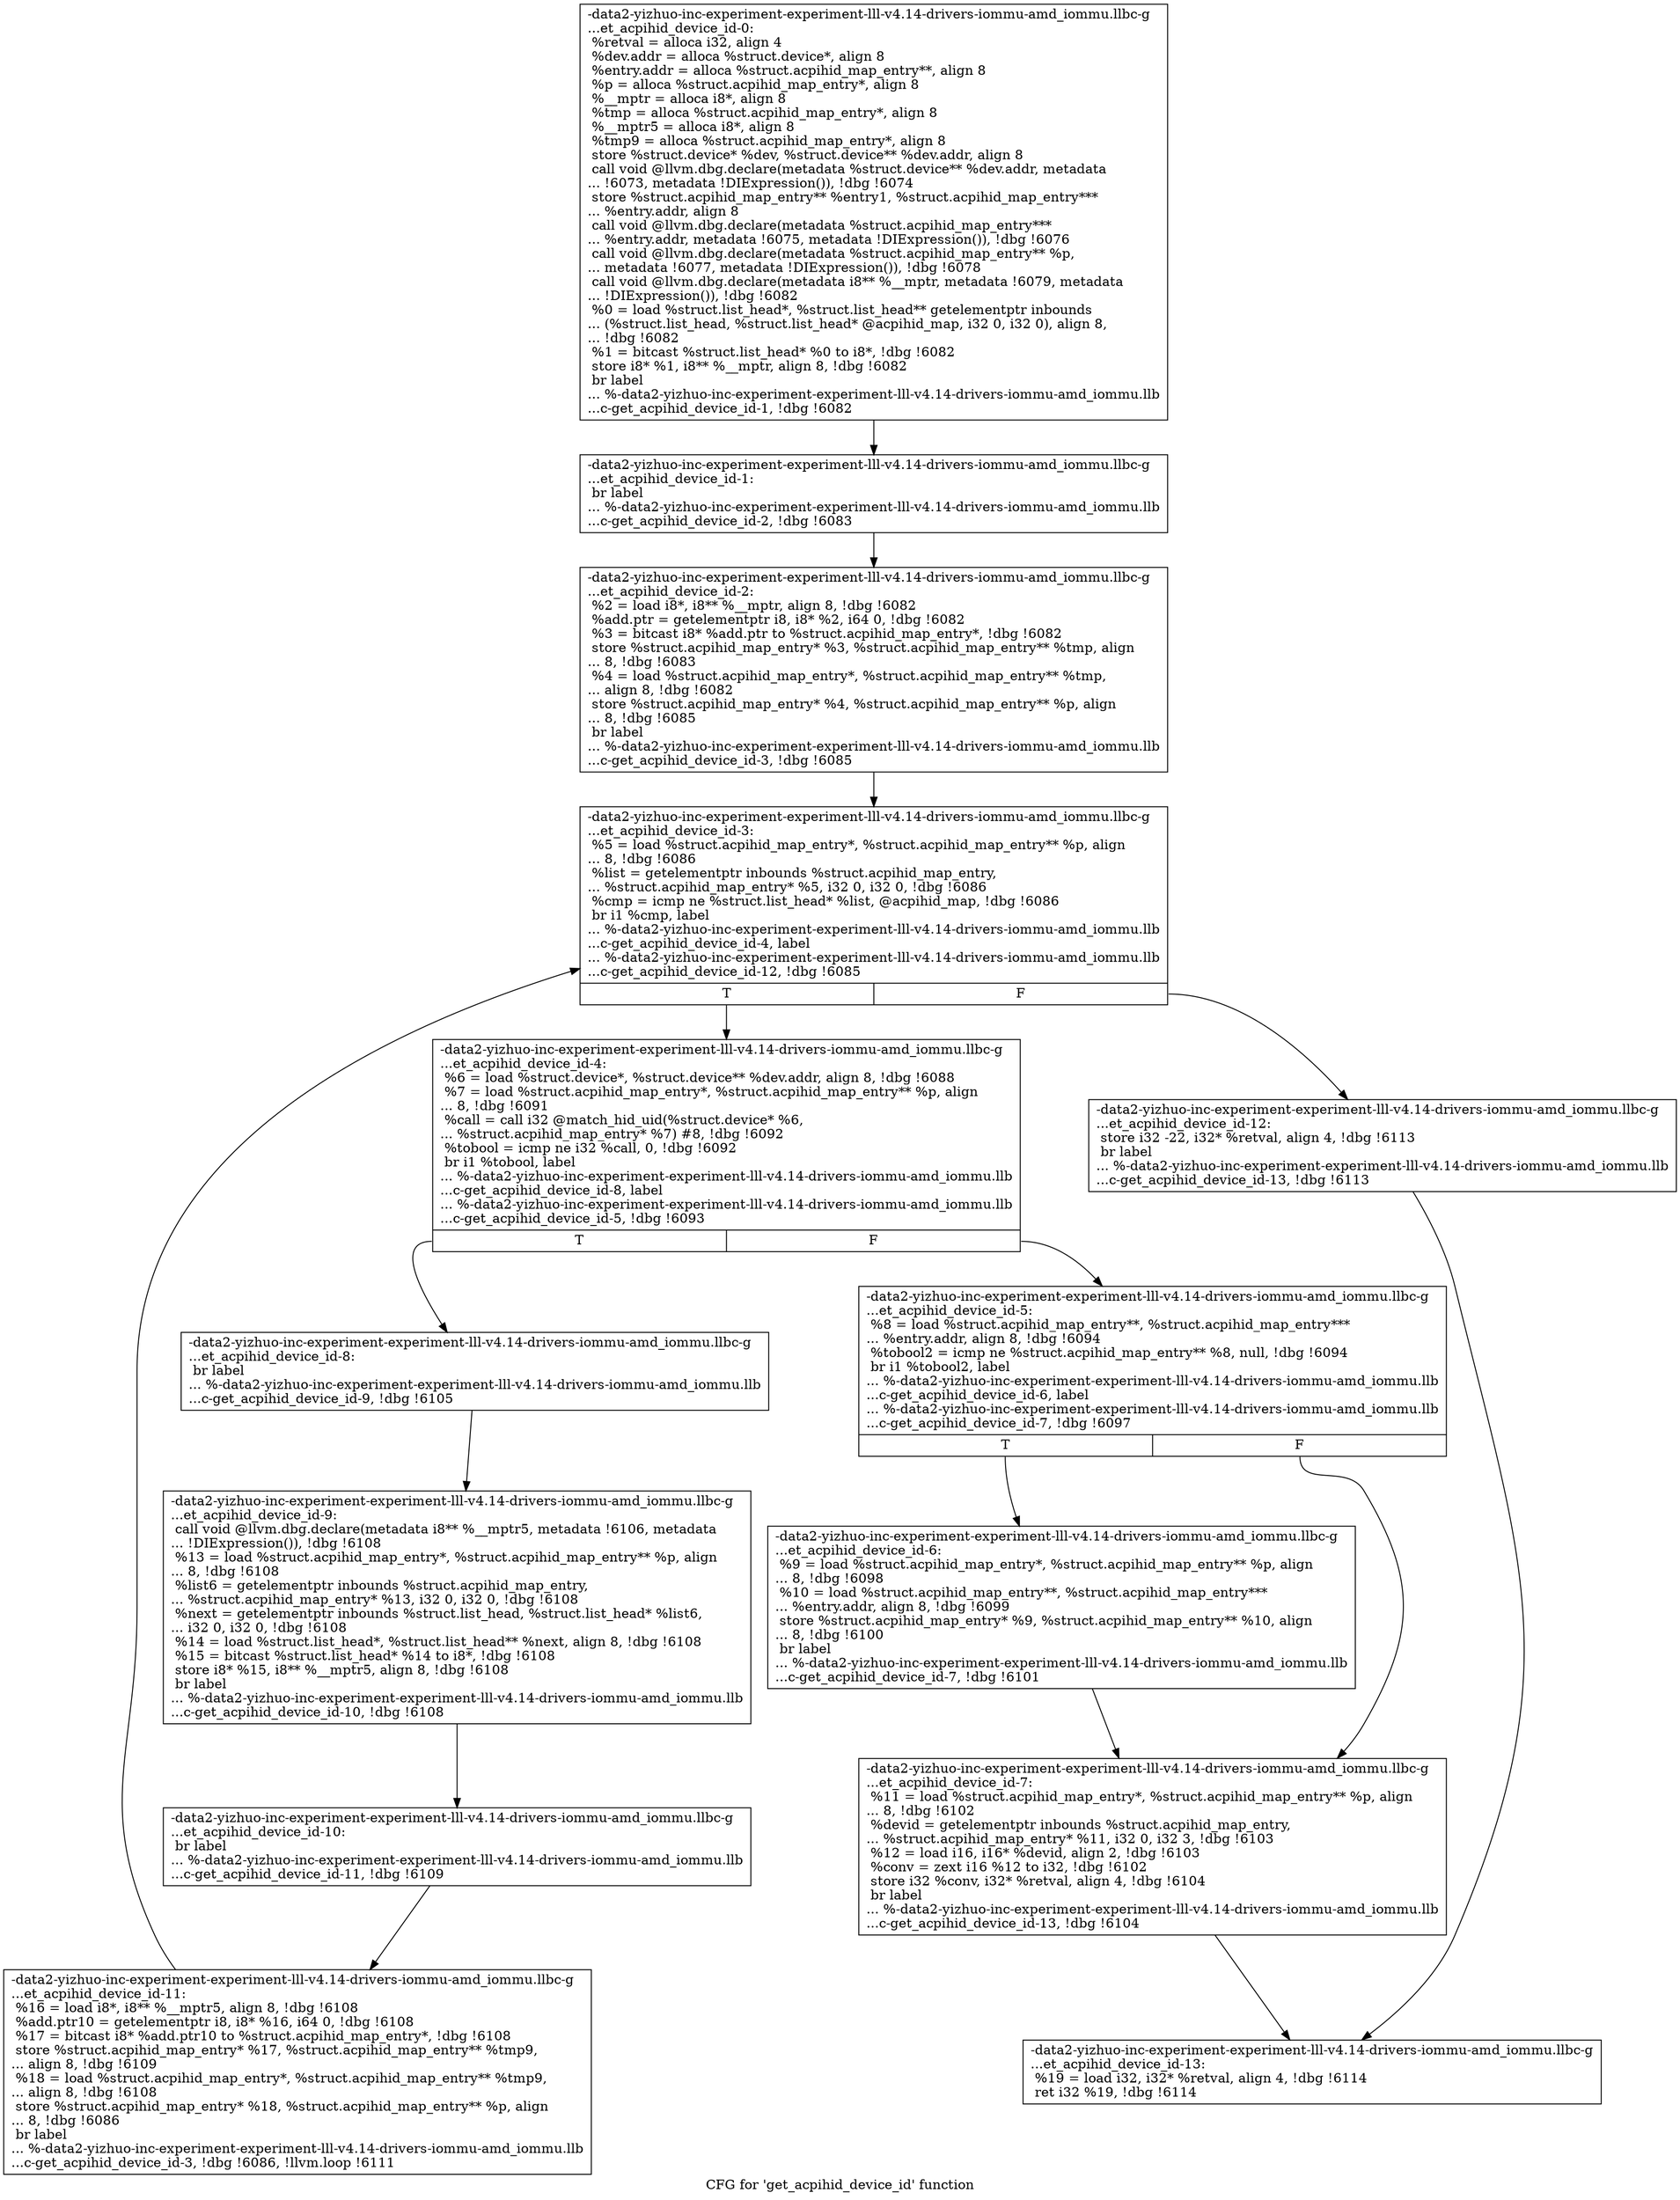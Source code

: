 digraph "CFG for 'get_acpihid_device_id' function" {
	label="CFG for 'get_acpihid_device_id' function";

	Node0x561b947dedc0 [shape=record,label="{-data2-yizhuo-inc-experiment-experiment-lll-v4.14-drivers-iommu-amd_iommu.llbc-g\l...et_acpihid_device_id-0:\l  %retval = alloca i32, align 4\l  %dev.addr = alloca %struct.device*, align 8\l  %entry.addr = alloca %struct.acpihid_map_entry**, align 8\l  %p = alloca %struct.acpihid_map_entry*, align 8\l  %__mptr = alloca i8*, align 8\l  %tmp = alloca %struct.acpihid_map_entry*, align 8\l  %__mptr5 = alloca i8*, align 8\l  %tmp9 = alloca %struct.acpihid_map_entry*, align 8\l  store %struct.device* %dev, %struct.device** %dev.addr, align 8\l  call void @llvm.dbg.declare(metadata %struct.device** %dev.addr, metadata\l... !6073, metadata !DIExpression()), !dbg !6074\l  store %struct.acpihid_map_entry** %entry1, %struct.acpihid_map_entry***\l... %entry.addr, align 8\l  call void @llvm.dbg.declare(metadata %struct.acpihid_map_entry***\l... %entry.addr, metadata !6075, metadata !DIExpression()), !dbg !6076\l  call void @llvm.dbg.declare(metadata %struct.acpihid_map_entry** %p,\l... metadata !6077, metadata !DIExpression()), !dbg !6078\l  call void @llvm.dbg.declare(metadata i8** %__mptr, metadata !6079, metadata\l... !DIExpression()), !dbg !6082\l  %0 = load %struct.list_head*, %struct.list_head** getelementptr inbounds\l... (%struct.list_head, %struct.list_head* @acpihid_map, i32 0, i32 0), align 8,\l... !dbg !6082\l  %1 = bitcast %struct.list_head* %0 to i8*, !dbg !6082\l  store i8* %1, i8** %__mptr, align 8, !dbg !6082\l  br label\l... %-data2-yizhuo-inc-experiment-experiment-lll-v4.14-drivers-iommu-amd_iommu.llb\l...c-get_acpihid_device_id-1, !dbg !6082\l}"];
	Node0x561b947dedc0 -> Node0x561b946adfb0;
	Node0x561b946adfb0 [shape=record,label="{-data2-yizhuo-inc-experiment-experiment-lll-v4.14-drivers-iommu-amd_iommu.llbc-g\l...et_acpihid_device_id-1: \l  br label\l... %-data2-yizhuo-inc-experiment-experiment-lll-v4.14-drivers-iommu-amd_iommu.llb\l...c-get_acpihid_device_id-2, !dbg !6083\l}"];
	Node0x561b946adfb0 -> Node0x561b946ae000;
	Node0x561b946ae000 [shape=record,label="{-data2-yizhuo-inc-experiment-experiment-lll-v4.14-drivers-iommu-amd_iommu.llbc-g\l...et_acpihid_device_id-2: \l  %2 = load i8*, i8** %__mptr, align 8, !dbg !6082\l  %add.ptr = getelementptr i8, i8* %2, i64 0, !dbg !6082\l  %3 = bitcast i8* %add.ptr to %struct.acpihid_map_entry*, !dbg !6082\l  store %struct.acpihid_map_entry* %3, %struct.acpihid_map_entry** %tmp, align\l... 8, !dbg !6083\l  %4 = load %struct.acpihid_map_entry*, %struct.acpihid_map_entry** %tmp,\l... align 8, !dbg !6082\l  store %struct.acpihid_map_entry* %4, %struct.acpihid_map_entry** %p, align\l... 8, !dbg !6085\l  br label\l... %-data2-yizhuo-inc-experiment-experiment-lll-v4.14-drivers-iommu-amd_iommu.llb\l...c-get_acpihid_device_id-3, !dbg !6085\l}"];
	Node0x561b946ae000 -> Node0x561b946ae050;
	Node0x561b946ae050 [shape=record,label="{-data2-yizhuo-inc-experiment-experiment-lll-v4.14-drivers-iommu-amd_iommu.llbc-g\l...et_acpihid_device_id-3: \l  %5 = load %struct.acpihid_map_entry*, %struct.acpihid_map_entry** %p, align\l... 8, !dbg !6086\l  %list = getelementptr inbounds %struct.acpihid_map_entry,\l... %struct.acpihid_map_entry* %5, i32 0, i32 0, !dbg !6086\l  %cmp = icmp ne %struct.list_head* %list, @acpihid_map, !dbg !6086\l  br i1 %cmp, label\l... %-data2-yizhuo-inc-experiment-experiment-lll-v4.14-drivers-iommu-amd_iommu.llb\l...c-get_acpihid_device_id-4, label\l... %-data2-yizhuo-inc-experiment-experiment-lll-v4.14-drivers-iommu-amd_iommu.llb\l...c-get_acpihid_device_id-12, !dbg !6085\l|{<s0>T|<s1>F}}"];
	Node0x561b946ae050:s0 -> Node0x561b946ae0a0;
	Node0x561b946ae050:s1 -> Node0x561b946ae320;
	Node0x561b946ae0a0 [shape=record,label="{-data2-yizhuo-inc-experiment-experiment-lll-v4.14-drivers-iommu-amd_iommu.llbc-g\l...et_acpihid_device_id-4: \l  %6 = load %struct.device*, %struct.device** %dev.addr, align 8, !dbg !6088\l  %7 = load %struct.acpihid_map_entry*, %struct.acpihid_map_entry** %p, align\l... 8, !dbg !6091\l  %call = call i32 @match_hid_uid(%struct.device* %6,\l... %struct.acpihid_map_entry* %7) #8, !dbg !6092\l  %tobool = icmp ne i32 %call, 0, !dbg !6092\l  br i1 %tobool, label\l... %-data2-yizhuo-inc-experiment-experiment-lll-v4.14-drivers-iommu-amd_iommu.llb\l...c-get_acpihid_device_id-8, label\l... %-data2-yizhuo-inc-experiment-experiment-lll-v4.14-drivers-iommu-amd_iommu.llb\l...c-get_acpihid_device_id-5, !dbg !6093\l|{<s0>T|<s1>F}}"];
	Node0x561b946ae0a0:s0 -> Node0x561b946ae1e0;
	Node0x561b946ae0a0:s1 -> Node0x561b946ae0f0;
	Node0x561b946ae0f0 [shape=record,label="{-data2-yizhuo-inc-experiment-experiment-lll-v4.14-drivers-iommu-amd_iommu.llbc-g\l...et_acpihid_device_id-5: \l  %8 = load %struct.acpihid_map_entry**, %struct.acpihid_map_entry***\l... %entry.addr, align 8, !dbg !6094\l  %tobool2 = icmp ne %struct.acpihid_map_entry** %8, null, !dbg !6094\l  br i1 %tobool2, label\l... %-data2-yizhuo-inc-experiment-experiment-lll-v4.14-drivers-iommu-amd_iommu.llb\l...c-get_acpihid_device_id-6, label\l... %-data2-yizhuo-inc-experiment-experiment-lll-v4.14-drivers-iommu-amd_iommu.llb\l...c-get_acpihid_device_id-7, !dbg !6097\l|{<s0>T|<s1>F}}"];
	Node0x561b946ae0f0:s0 -> Node0x561b946ae140;
	Node0x561b946ae0f0:s1 -> Node0x561b946ae190;
	Node0x561b946ae140 [shape=record,label="{-data2-yizhuo-inc-experiment-experiment-lll-v4.14-drivers-iommu-amd_iommu.llbc-g\l...et_acpihid_device_id-6: \l  %9 = load %struct.acpihid_map_entry*, %struct.acpihid_map_entry** %p, align\l... 8, !dbg !6098\l  %10 = load %struct.acpihid_map_entry**, %struct.acpihid_map_entry***\l... %entry.addr, align 8, !dbg !6099\l  store %struct.acpihid_map_entry* %9, %struct.acpihid_map_entry** %10, align\l... 8, !dbg !6100\l  br label\l... %-data2-yizhuo-inc-experiment-experiment-lll-v4.14-drivers-iommu-amd_iommu.llb\l...c-get_acpihid_device_id-7, !dbg !6101\l}"];
	Node0x561b946ae140 -> Node0x561b946ae190;
	Node0x561b946ae190 [shape=record,label="{-data2-yizhuo-inc-experiment-experiment-lll-v4.14-drivers-iommu-amd_iommu.llbc-g\l...et_acpihid_device_id-7: \l  %11 = load %struct.acpihid_map_entry*, %struct.acpihid_map_entry** %p, align\l... 8, !dbg !6102\l  %devid = getelementptr inbounds %struct.acpihid_map_entry,\l... %struct.acpihid_map_entry* %11, i32 0, i32 3, !dbg !6103\l  %12 = load i16, i16* %devid, align 2, !dbg !6103\l  %conv = zext i16 %12 to i32, !dbg !6102\l  store i32 %conv, i32* %retval, align 4, !dbg !6104\l  br label\l... %-data2-yizhuo-inc-experiment-experiment-lll-v4.14-drivers-iommu-amd_iommu.llb\l...c-get_acpihid_device_id-13, !dbg !6104\l}"];
	Node0x561b946ae190 -> Node0x561b946ae370;
	Node0x561b946ae1e0 [shape=record,label="{-data2-yizhuo-inc-experiment-experiment-lll-v4.14-drivers-iommu-amd_iommu.llbc-g\l...et_acpihid_device_id-8: \l  br label\l... %-data2-yizhuo-inc-experiment-experiment-lll-v4.14-drivers-iommu-amd_iommu.llb\l...c-get_acpihid_device_id-9, !dbg !6105\l}"];
	Node0x561b946ae1e0 -> Node0x561b946ae230;
	Node0x561b946ae230 [shape=record,label="{-data2-yizhuo-inc-experiment-experiment-lll-v4.14-drivers-iommu-amd_iommu.llbc-g\l...et_acpihid_device_id-9: \l  call void @llvm.dbg.declare(metadata i8** %__mptr5, metadata !6106, metadata\l... !DIExpression()), !dbg !6108\l  %13 = load %struct.acpihid_map_entry*, %struct.acpihid_map_entry** %p, align\l... 8, !dbg !6108\l  %list6 = getelementptr inbounds %struct.acpihid_map_entry,\l... %struct.acpihid_map_entry* %13, i32 0, i32 0, !dbg !6108\l  %next = getelementptr inbounds %struct.list_head, %struct.list_head* %list6,\l... i32 0, i32 0, !dbg !6108\l  %14 = load %struct.list_head*, %struct.list_head** %next, align 8, !dbg !6108\l  %15 = bitcast %struct.list_head* %14 to i8*, !dbg !6108\l  store i8* %15, i8** %__mptr5, align 8, !dbg !6108\l  br label\l... %-data2-yizhuo-inc-experiment-experiment-lll-v4.14-drivers-iommu-amd_iommu.llb\l...c-get_acpihid_device_id-10, !dbg !6108\l}"];
	Node0x561b946ae230 -> Node0x561b946ae280;
	Node0x561b946ae280 [shape=record,label="{-data2-yizhuo-inc-experiment-experiment-lll-v4.14-drivers-iommu-amd_iommu.llbc-g\l...et_acpihid_device_id-10: \l  br label\l... %-data2-yizhuo-inc-experiment-experiment-lll-v4.14-drivers-iommu-amd_iommu.llb\l...c-get_acpihid_device_id-11, !dbg !6109\l}"];
	Node0x561b946ae280 -> Node0x561b946ae2d0;
	Node0x561b946ae2d0 [shape=record,label="{-data2-yizhuo-inc-experiment-experiment-lll-v4.14-drivers-iommu-amd_iommu.llbc-g\l...et_acpihid_device_id-11: \l  %16 = load i8*, i8** %__mptr5, align 8, !dbg !6108\l  %add.ptr10 = getelementptr i8, i8* %16, i64 0, !dbg !6108\l  %17 = bitcast i8* %add.ptr10 to %struct.acpihid_map_entry*, !dbg !6108\l  store %struct.acpihid_map_entry* %17, %struct.acpihid_map_entry** %tmp9,\l... align 8, !dbg !6109\l  %18 = load %struct.acpihid_map_entry*, %struct.acpihid_map_entry** %tmp9,\l... align 8, !dbg !6108\l  store %struct.acpihid_map_entry* %18, %struct.acpihid_map_entry** %p, align\l... 8, !dbg !6086\l  br label\l... %-data2-yizhuo-inc-experiment-experiment-lll-v4.14-drivers-iommu-amd_iommu.llb\l...c-get_acpihid_device_id-3, !dbg !6086, !llvm.loop !6111\l}"];
	Node0x561b946ae2d0 -> Node0x561b946ae050;
	Node0x561b946ae320 [shape=record,label="{-data2-yizhuo-inc-experiment-experiment-lll-v4.14-drivers-iommu-amd_iommu.llbc-g\l...et_acpihid_device_id-12: \l  store i32 -22, i32* %retval, align 4, !dbg !6113\l  br label\l... %-data2-yizhuo-inc-experiment-experiment-lll-v4.14-drivers-iommu-amd_iommu.llb\l...c-get_acpihid_device_id-13, !dbg !6113\l}"];
	Node0x561b946ae320 -> Node0x561b946ae370;
	Node0x561b946ae370 [shape=record,label="{-data2-yizhuo-inc-experiment-experiment-lll-v4.14-drivers-iommu-amd_iommu.llbc-g\l...et_acpihid_device_id-13: \l  %19 = load i32, i32* %retval, align 4, !dbg !6114\l  ret i32 %19, !dbg !6114\l}"];
}

